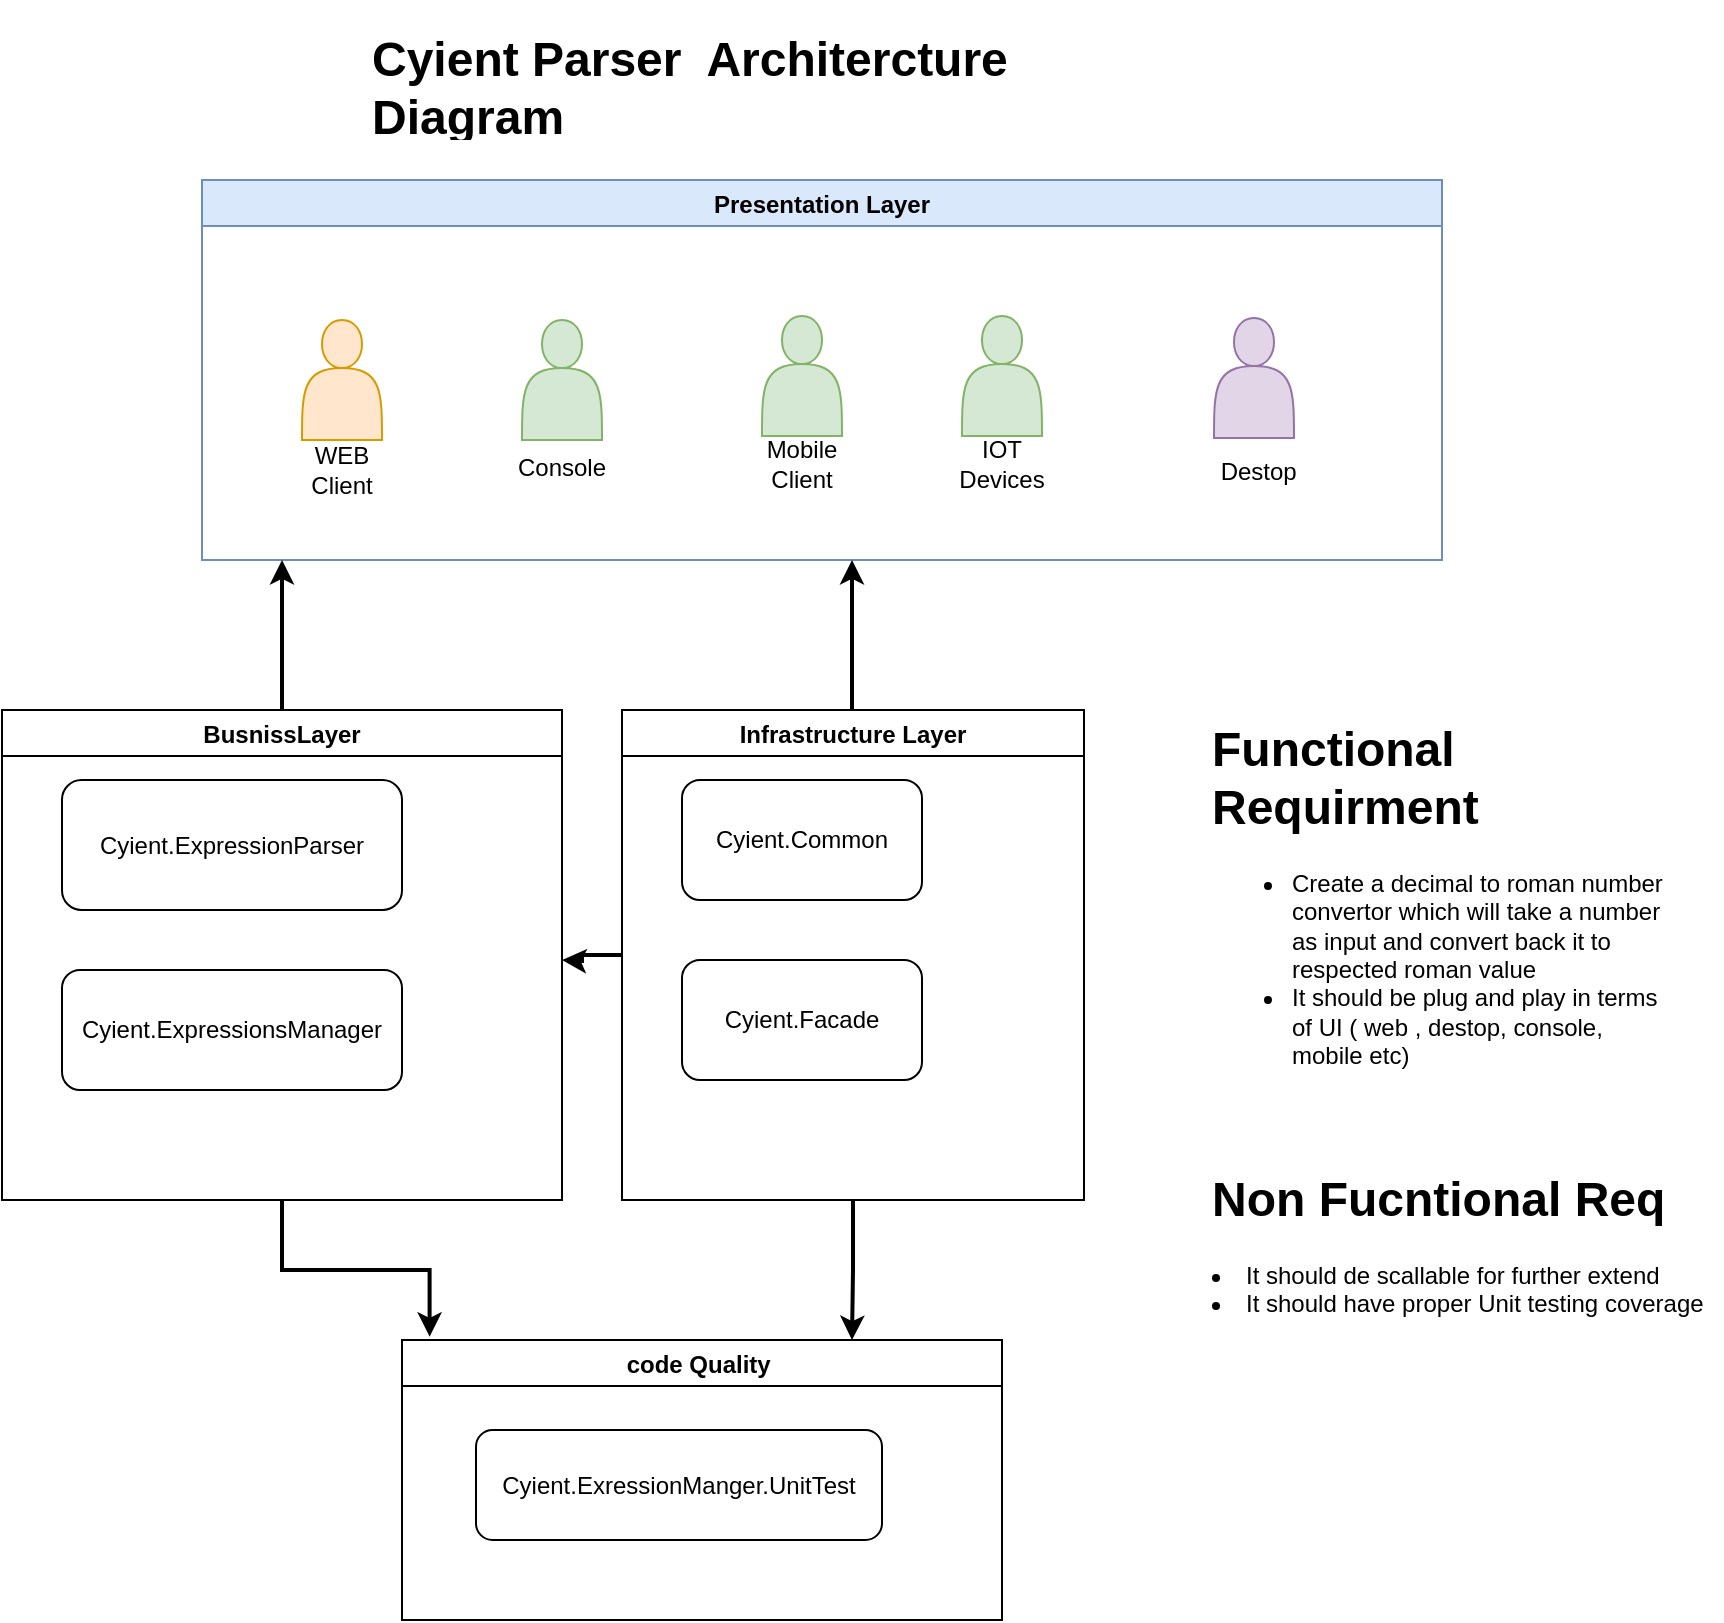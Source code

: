 <mxfile version="20.3.0" type="device"><diagram id="C5RBs43oDa-KdzZeNtuy" name="Page-1"><mxGraphModel dx="1102" dy="857" grid="1" gridSize="10" guides="1" tooltips="1" connect="1" arrows="1" fold="1" page="1" pageScale="1" pageWidth="827" pageHeight="1169" background="none" math="0" shadow="0"><root><mxCell id="WIyWlLk6GJQsqaUBKTNV-0"/><mxCell id="WIyWlLk6GJQsqaUBKTNV-1" parent="WIyWlLk6GJQsqaUBKTNV-0"/><mxCell id="2LMZqyGUiTIqTJgtXHie-0" value="&lt;h1&gt;Cyient Parser&amp;nbsp; Architercture Diagram&lt;/h1&gt;" style="text;html=1;strokeColor=none;fillColor=none;spacing=5;spacingTop=-20;whiteSpace=wrap;overflow=hidden;rounded=0;" parent="WIyWlLk6GJQsqaUBKTNV-1" vertex="1"><mxGeometry x="390" y="110" width="390" height="60" as="geometry"/></mxCell><mxCell id="2LMZqyGUiTIqTJgtXHie-1" value="&lt;h1&gt;Functional Requirment&lt;/h1&gt;&lt;p&gt;&lt;/p&gt;&lt;ul&gt;&lt;li&gt;Create a decimal to roman number convertor which will take a number as input and convert back it to respected roman value&lt;/li&gt;&lt;li&gt;It should be plug and play in terms of UI ( web , destop, console, mobile etc)&lt;/li&gt;&lt;li&gt;&lt;br&gt;&lt;/li&gt;&lt;/ul&gt;&lt;p&gt;&lt;/p&gt;" style="text;html=1;strokeColor=none;fillColor=none;spacing=5;spacingTop=-20;whiteSpace=wrap;overflow=hidden;rounded=0;" parent="WIyWlLk6GJQsqaUBKTNV-1" vertex="1"><mxGeometry x="810" y="455" width="240" height="185" as="geometry"/></mxCell><mxCell id="2LMZqyGUiTIqTJgtXHie-2" value="Presentation Layer" style="swimlane;fillColor=#dae8fc;strokeColor=#6c8ebf;" parent="WIyWlLk6GJQsqaUBKTNV-1" vertex="1"><mxGeometry x="310" y="190" width="620" height="190" as="geometry"/></mxCell><mxCell id="2LMZqyGUiTIqTJgtXHie-8" value="" style="shape=actor;whiteSpace=wrap;html=1;fillColor=#ffe6cc;strokeColor=#d79b00;" parent="2LMZqyGUiTIqTJgtXHie-2" vertex="1"><mxGeometry x="50" y="70" width="40" height="60" as="geometry"/></mxCell><mxCell id="2LMZqyGUiTIqTJgtXHie-9" value="WEB Client" style="text;html=1;strokeColor=none;fillColor=none;align=center;verticalAlign=middle;whiteSpace=wrap;rounded=0;" parent="2LMZqyGUiTIqTJgtXHie-2" vertex="1"><mxGeometry x="40" y="130" width="60" height="30" as="geometry"/></mxCell><mxCell id="2LMZqyGUiTIqTJgtXHie-10" value="" style="shape=actor;whiteSpace=wrap;html=1;fillColor=#d5e8d4;strokeColor=#82b366;" parent="2LMZqyGUiTIqTJgtXHie-2" vertex="1"><mxGeometry x="280" y="68" width="40" height="60" as="geometry"/></mxCell><mxCell id="2LMZqyGUiTIqTJgtXHie-11" value="Mobile Client" style="text;html=1;strokeColor=none;fillColor=none;align=center;verticalAlign=middle;whiteSpace=wrap;rounded=0;" parent="2LMZqyGUiTIqTJgtXHie-2" vertex="1"><mxGeometry x="270" y="124" width="60" height="36" as="geometry"/></mxCell><mxCell id="2LMZqyGUiTIqTJgtXHie-13" value="Destop&amp;nbsp;" style="text;html=1;strokeColor=none;fillColor=none;align=center;verticalAlign=middle;whiteSpace=wrap;rounded=0;" parent="2LMZqyGUiTIqTJgtXHie-2" vertex="1"><mxGeometry x="500" y="131" width="60" height="29" as="geometry"/></mxCell><mxCell id="2LMZqyGUiTIqTJgtXHie-12" value="" style="shape=actor;whiteSpace=wrap;html=1;fillColor=#e1d5e7;strokeColor=#9673a6;" parent="2LMZqyGUiTIqTJgtXHie-2" vertex="1"><mxGeometry x="506" y="69" width="40" height="60" as="geometry"/></mxCell><mxCell id="9h-6o08fokzIbX98sSlt-3" value="" style="shape=actor;whiteSpace=wrap;html=1;fillColor=#d5e8d4;strokeColor=#82b366;" parent="2LMZqyGUiTIqTJgtXHie-2" vertex="1"><mxGeometry x="160" y="70" width="40" height="60" as="geometry"/></mxCell><mxCell id="9h-6o08fokzIbX98sSlt-4" value="Console&lt;br&gt;" style="text;html=1;strokeColor=none;fillColor=none;align=center;verticalAlign=middle;whiteSpace=wrap;rounded=0;" parent="2LMZqyGUiTIqTJgtXHie-2" vertex="1"><mxGeometry x="150" y="126" width="60" height="36" as="geometry"/></mxCell><mxCell id="9h-6o08fokzIbX98sSlt-6" value="" style="shape=actor;whiteSpace=wrap;html=1;fillColor=#d5e8d4;strokeColor=#82b366;" parent="2LMZqyGUiTIqTJgtXHie-2" vertex="1"><mxGeometry x="380" y="68" width="40" height="60" as="geometry"/></mxCell><mxCell id="9h-6o08fokzIbX98sSlt-7" value="IOT Devices" style="text;html=1;strokeColor=none;fillColor=none;align=center;verticalAlign=middle;whiteSpace=wrap;rounded=0;" parent="2LMZqyGUiTIqTJgtXHie-2" vertex="1"><mxGeometry x="370" y="124" width="60" height="36" as="geometry"/></mxCell><mxCell id="9h-6o08fokzIbX98sSlt-14" style="edgeStyle=orthogonalEdgeStyle;orthogonalLoop=1;jettySize=auto;html=1;strokeWidth=2;rounded=0;" parent="WIyWlLk6GJQsqaUBKTNV-1" source="2LMZqyGUiTIqTJgtXHie-14" edge="1"><mxGeometry relative="1" as="geometry"><mxPoint x="350" y="380" as="targetPoint"/></mxGeometry></mxCell><mxCell id="9h-6o08fokzIbX98sSlt-22" style="edgeStyle=orthogonalEdgeStyle;rounded=0;orthogonalLoop=1;jettySize=auto;html=1;entryX=0.046;entryY=-0.012;entryDx=0;entryDy=0;entryPerimeter=0;strokeWidth=2;" parent="WIyWlLk6GJQsqaUBKTNV-1" source="2LMZqyGUiTIqTJgtXHie-14" target="9h-6o08fokzIbX98sSlt-2" edge="1"><mxGeometry relative="1" as="geometry"/></mxCell><mxCell id="2LMZqyGUiTIqTJgtXHie-14" value="BusnissLayer" style="swimlane;" parent="WIyWlLk6GJQsqaUBKTNV-1" vertex="1"><mxGeometry x="210" y="455" width="280" height="245" as="geometry"/></mxCell><mxCell id="9h-6o08fokzIbX98sSlt-8" value="Cyient.ExpressionParser" style="rounded=1;whiteSpace=wrap;html=1;" parent="2LMZqyGUiTIqTJgtXHie-14" vertex="1"><mxGeometry x="30" y="35" width="170" height="65" as="geometry"/></mxCell><mxCell id="9h-6o08fokzIbX98sSlt-9" value="Cyient.ExpressionsManager" style="rounded=1;whiteSpace=wrap;html=1;" parent="2LMZqyGUiTIqTJgtXHie-14" vertex="1"><mxGeometry x="30" y="130" width="170" height="60" as="geometry"/></mxCell><mxCell id="9h-6o08fokzIbX98sSlt-15" style="edgeStyle=orthogonalEdgeStyle;rounded=0;orthogonalLoop=1;jettySize=auto;html=1;strokeWidth=2;" parent="WIyWlLk6GJQsqaUBKTNV-1" source="9h-6o08fokzIbX98sSlt-1" edge="1"><mxGeometry relative="1" as="geometry"><mxPoint x="635" y="380" as="targetPoint"/></mxGeometry></mxCell><mxCell id="9h-6o08fokzIbX98sSlt-18" value="" style="edgeStyle=orthogonalEdgeStyle;rounded=0;orthogonalLoop=1;jettySize=auto;html=1;strokeWidth=2;" parent="WIyWlLk6GJQsqaUBKTNV-1" source="9h-6o08fokzIbX98sSlt-1" edge="1"><mxGeometry relative="1" as="geometry"><mxPoint x="490" y="580" as="targetPoint"/></mxGeometry></mxCell><mxCell id="9h-6o08fokzIbX98sSlt-23" style="edgeStyle=orthogonalEdgeStyle;rounded=0;orthogonalLoop=1;jettySize=auto;html=1;entryX=0.75;entryY=0;entryDx=0;entryDy=0;strokeWidth=2;" parent="WIyWlLk6GJQsqaUBKTNV-1" source="9h-6o08fokzIbX98sSlt-1" target="9h-6o08fokzIbX98sSlt-2" edge="1"><mxGeometry relative="1" as="geometry"/></mxCell><mxCell id="9h-6o08fokzIbX98sSlt-1" value="Infrastructure Layer" style="swimlane;startSize=23;" parent="WIyWlLk6GJQsqaUBKTNV-1" vertex="1"><mxGeometry x="520" y="455" width="231" height="245" as="geometry"/></mxCell><UserObject label="Cyient.Common" link="Cyient.Common" id="9h-6o08fokzIbX98sSlt-10"><mxCell style="rounded=1;whiteSpace=wrap;html=1;" parent="9h-6o08fokzIbX98sSlt-1" vertex="1"><mxGeometry x="30" y="35" width="120" height="60" as="geometry"/></mxCell></UserObject><UserObject label="Cyient.Facade" link="Cyient.Common" id="9h-6o08fokzIbX98sSlt-11"><mxCell style="rounded=1;whiteSpace=wrap;html=1;" parent="9h-6o08fokzIbX98sSlt-1" vertex="1"><mxGeometry x="30" y="125" width="120" height="60" as="geometry"/></mxCell></UserObject><mxCell id="9h-6o08fokzIbX98sSlt-2" value="code Quality " style="swimlane;" parent="WIyWlLk6GJQsqaUBKTNV-1" vertex="1"><mxGeometry x="410" y="770" width="300" height="140" as="geometry"/></mxCell><UserObject label="Cyient.ExressionManger.UnitTest" link="Cyient.Common" id="9h-6o08fokzIbX98sSlt-16"><mxCell style="rounded=1;whiteSpace=wrap;html=1;" parent="9h-6o08fokzIbX98sSlt-2" vertex="1"><mxGeometry x="37" y="45" width="203" height="55" as="geometry"/></mxCell></UserObject><mxCell id="9h-6o08fokzIbX98sSlt-24" value="&lt;h1&gt;Non Fucntional Req&lt;/h1&gt;&lt;li&gt;It should de scallable for further extend&lt;/li&gt;&lt;li&gt;It should have proper Unit testing coverage&lt;/li&gt;" style="text;html=1;strokeColor=none;fillColor=none;spacing=5;spacingTop=-20;whiteSpace=wrap;overflow=hidden;rounded=0;" parent="WIyWlLk6GJQsqaUBKTNV-1" vertex="1"><mxGeometry x="810" y="680" width="260" height="100" as="geometry"/></mxCell></root></mxGraphModel></diagram></mxfile>